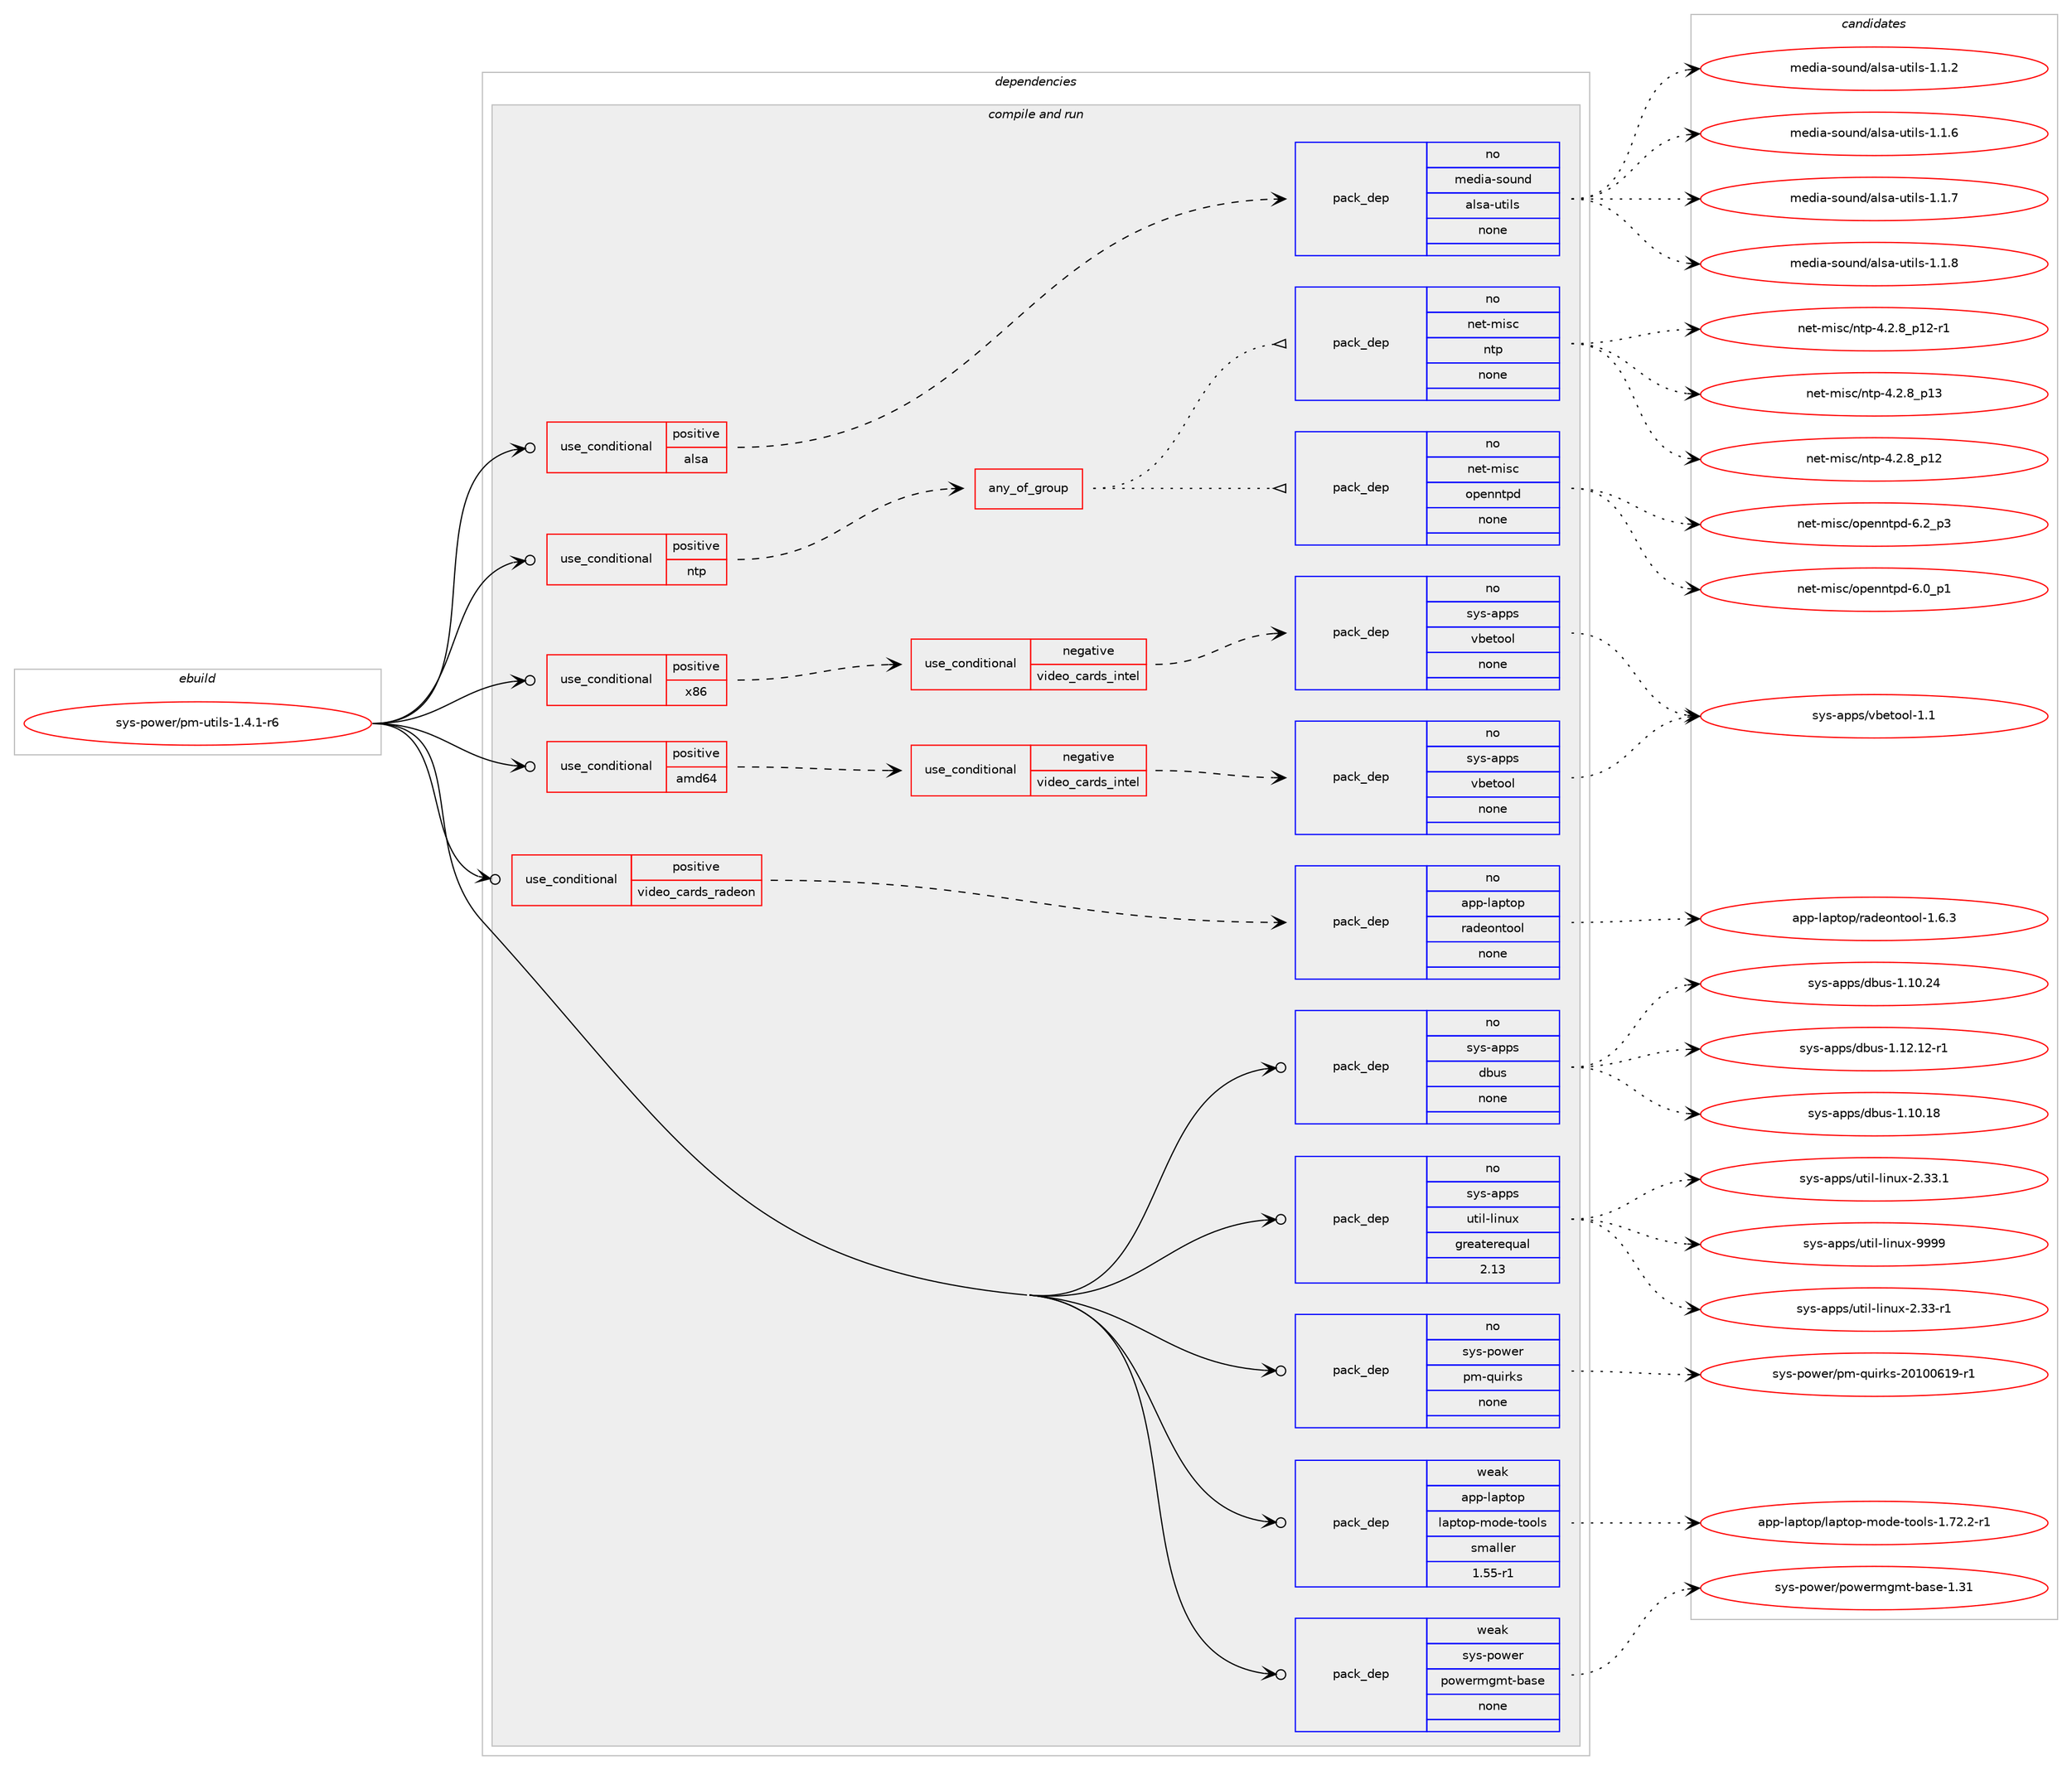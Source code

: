 digraph prolog {

# *************
# Graph options
# *************

newrank=true;
concentrate=true;
compound=true;
graph [rankdir=LR,fontname=Helvetica,fontsize=10,ranksep=1.5];#, ranksep=2.5, nodesep=0.2];
edge  [arrowhead=vee];
node  [fontname=Helvetica,fontsize=10];

# **********
# The ebuild
# **********

subgraph cluster_leftcol {
color=gray;
rank=same;
label=<<i>ebuild</i>>;
id [label="sys-power/pm-utils-1.4.1-r6", color=red, width=4, href="../sys-power/pm-utils-1.4.1-r6.svg"];
}

# ****************
# The dependencies
# ****************

subgraph cluster_midcol {
color=gray;
label=<<i>dependencies</i>>;
subgraph cluster_compile {
fillcolor="#eeeeee";
style=filled;
label=<<i>compile</i>>;
}
subgraph cluster_compileandrun {
fillcolor="#eeeeee";
style=filled;
label=<<i>compile and run</i>>;
subgraph cond462353 {
dependency1739880 [label=<<TABLE BORDER="0" CELLBORDER="1" CELLSPACING="0" CELLPADDING="4"><TR><TD ROWSPAN="3" CELLPADDING="10">use_conditional</TD></TR><TR><TD>positive</TD></TR><TR><TD>alsa</TD></TR></TABLE>>, shape=none, color=red];
subgraph pack1248774 {
dependency1739881 [label=<<TABLE BORDER="0" CELLBORDER="1" CELLSPACING="0" CELLPADDING="4" WIDTH="220"><TR><TD ROWSPAN="6" CELLPADDING="30">pack_dep</TD></TR><TR><TD WIDTH="110">no</TD></TR><TR><TD>media-sound</TD></TR><TR><TD>alsa-utils</TD></TR><TR><TD>none</TD></TR><TR><TD></TD></TR></TABLE>>, shape=none, color=blue];
}
dependency1739880:e -> dependency1739881:w [weight=20,style="dashed",arrowhead="vee"];
}
id:e -> dependency1739880:w [weight=20,style="solid",arrowhead="odotvee"];
subgraph cond462354 {
dependency1739882 [label=<<TABLE BORDER="0" CELLBORDER="1" CELLSPACING="0" CELLPADDING="4"><TR><TD ROWSPAN="3" CELLPADDING="10">use_conditional</TD></TR><TR><TD>positive</TD></TR><TR><TD>amd64</TD></TR></TABLE>>, shape=none, color=red];
subgraph cond462355 {
dependency1739883 [label=<<TABLE BORDER="0" CELLBORDER="1" CELLSPACING="0" CELLPADDING="4"><TR><TD ROWSPAN="3" CELLPADDING="10">use_conditional</TD></TR><TR><TD>negative</TD></TR><TR><TD>video_cards_intel</TD></TR></TABLE>>, shape=none, color=red];
subgraph pack1248775 {
dependency1739884 [label=<<TABLE BORDER="0" CELLBORDER="1" CELLSPACING="0" CELLPADDING="4" WIDTH="220"><TR><TD ROWSPAN="6" CELLPADDING="30">pack_dep</TD></TR><TR><TD WIDTH="110">no</TD></TR><TR><TD>sys-apps</TD></TR><TR><TD>vbetool</TD></TR><TR><TD>none</TD></TR><TR><TD></TD></TR></TABLE>>, shape=none, color=blue];
}
dependency1739883:e -> dependency1739884:w [weight=20,style="dashed",arrowhead="vee"];
}
dependency1739882:e -> dependency1739883:w [weight=20,style="dashed",arrowhead="vee"];
}
id:e -> dependency1739882:w [weight=20,style="solid",arrowhead="odotvee"];
subgraph cond462356 {
dependency1739885 [label=<<TABLE BORDER="0" CELLBORDER="1" CELLSPACING="0" CELLPADDING="4"><TR><TD ROWSPAN="3" CELLPADDING="10">use_conditional</TD></TR><TR><TD>positive</TD></TR><TR><TD>ntp</TD></TR></TABLE>>, shape=none, color=red];
subgraph any27761 {
dependency1739886 [label=<<TABLE BORDER="0" CELLBORDER="1" CELLSPACING="0" CELLPADDING="4"><TR><TD CELLPADDING="10">any_of_group</TD></TR></TABLE>>, shape=none, color=red];subgraph pack1248776 {
dependency1739887 [label=<<TABLE BORDER="0" CELLBORDER="1" CELLSPACING="0" CELLPADDING="4" WIDTH="220"><TR><TD ROWSPAN="6" CELLPADDING="30">pack_dep</TD></TR><TR><TD WIDTH="110">no</TD></TR><TR><TD>net-misc</TD></TR><TR><TD>ntp</TD></TR><TR><TD>none</TD></TR><TR><TD></TD></TR></TABLE>>, shape=none, color=blue];
}
dependency1739886:e -> dependency1739887:w [weight=20,style="dotted",arrowhead="oinv"];
subgraph pack1248777 {
dependency1739888 [label=<<TABLE BORDER="0" CELLBORDER="1" CELLSPACING="0" CELLPADDING="4" WIDTH="220"><TR><TD ROWSPAN="6" CELLPADDING="30">pack_dep</TD></TR><TR><TD WIDTH="110">no</TD></TR><TR><TD>net-misc</TD></TR><TR><TD>openntpd</TD></TR><TR><TD>none</TD></TR><TR><TD></TD></TR></TABLE>>, shape=none, color=blue];
}
dependency1739886:e -> dependency1739888:w [weight=20,style="dotted",arrowhead="oinv"];
}
dependency1739885:e -> dependency1739886:w [weight=20,style="dashed",arrowhead="vee"];
}
id:e -> dependency1739885:w [weight=20,style="solid",arrowhead="odotvee"];
subgraph cond462357 {
dependency1739889 [label=<<TABLE BORDER="0" CELLBORDER="1" CELLSPACING="0" CELLPADDING="4"><TR><TD ROWSPAN="3" CELLPADDING="10">use_conditional</TD></TR><TR><TD>positive</TD></TR><TR><TD>video_cards_radeon</TD></TR></TABLE>>, shape=none, color=red];
subgraph pack1248778 {
dependency1739890 [label=<<TABLE BORDER="0" CELLBORDER="1" CELLSPACING="0" CELLPADDING="4" WIDTH="220"><TR><TD ROWSPAN="6" CELLPADDING="30">pack_dep</TD></TR><TR><TD WIDTH="110">no</TD></TR><TR><TD>app-laptop</TD></TR><TR><TD>radeontool</TD></TR><TR><TD>none</TD></TR><TR><TD></TD></TR></TABLE>>, shape=none, color=blue];
}
dependency1739889:e -> dependency1739890:w [weight=20,style="dashed",arrowhead="vee"];
}
id:e -> dependency1739889:w [weight=20,style="solid",arrowhead="odotvee"];
subgraph cond462358 {
dependency1739891 [label=<<TABLE BORDER="0" CELLBORDER="1" CELLSPACING="0" CELLPADDING="4"><TR><TD ROWSPAN="3" CELLPADDING="10">use_conditional</TD></TR><TR><TD>positive</TD></TR><TR><TD>x86</TD></TR></TABLE>>, shape=none, color=red];
subgraph cond462359 {
dependency1739892 [label=<<TABLE BORDER="0" CELLBORDER="1" CELLSPACING="0" CELLPADDING="4"><TR><TD ROWSPAN="3" CELLPADDING="10">use_conditional</TD></TR><TR><TD>negative</TD></TR><TR><TD>video_cards_intel</TD></TR></TABLE>>, shape=none, color=red];
subgraph pack1248779 {
dependency1739893 [label=<<TABLE BORDER="0" CELLBORDER="1" CELLSPACING="0" CELLPADDING="4" WIDTH="220"><TR><TD ROWSPAN="6" CELLPADDING="30">pack_dep</TD></TR><TR><TD WIDTH="110">no</TD></TR><TR><TD>sys-apps</TD></TR><TR><TD>vbetool</TD></TR><TR><TD>none</TD></TR><TR><TD></TD></TR></TABLE>>, shape=none, color=blue];
}
dependency1739892:e -> dependency1739893:w [weight=20,style="dashed",arrowhead="vee"];
}
dependency1739891:e -> dependency1739892:w [weight=20,style="dashed",arrowhead="vee"];
}
id:e -> dependency1739891:w [weight=20,style="solid",arrowhead="odotvee"];
subgraph pack1248780 {
dependency1739894 [label=<<TABLE BORDER="0" CELLBORDER="1" CELLSPACING="0" CELLPADDING="4" WIDTH="220"><TR><TD ROWSPAN="6" CELLPADDING="30">pack_dep</TD></TR><TR><TD WIDTH="110">no</TD></TR><TR><TD>sys-apps</TD></TR><TR><TD>dbus</TD></TR><TR><TD>none</TD></TR><TR><TD></TD></TR></TABLE>>, shape=none, color=blue];
}
id:e -> dependency1739894:w [weight=20,style="solid",arrowhead="odotvee"];
subgraph pack1248781 {
dependency1739895 [label=<<TABLE BORDER="0" CELLBORDER="1" CELLSPACING="0" CELLPADDING="4" WIDTH="220"><TR><TD ROWSPAN="6" CELLPADDING="30">pack_dep</TD></TR><TR><TD WIDTH="110">no</TD></TR><TR><TD>sys-apps</TD></TR><TR><TD>util-linux</TD></TR><TR><TD>greaterequal</TD></TR><TR><TD>2.13</TD></TR></TABLE>>, shape=none, color=blue];
}
id:e -> dependency1739895:w [weight=20,style="solid",arrowhead="odotvee"];
subgraph pack1248782 {
dependency1739896 [label=<<TABLE BORDER="0" CELLBORDER="1" CELLSPACING="0" CELLPADDING="4" WIDTH="220"><TR><TD ROWSPAN="6" CELLPADDING="30">pack_dep</TD></TR><TR><TD WIDTH="110">no</TD></TR><TR><TD>sys-power</TD></TR><TR><TD>pm-quirks</TD></TR><TR><TD>none</TD></TR><TR><TD></TD></TR></TABLE>>, shape=none, color=blue];
}
id:e -> dependency1739896:w [weight=20,style="solid",arrowhead="odotvee"];
subgraph pack1248783 {
dependency1739897 [label=<<TABLE BORDER="0" CELLBORDER="1" CELLSPACING="0" CELLPADDING="4" WIDTH="220"><TR><TD ROWSPAN="6" CELLPADDING="30">pack_dep</TD></TR><TR><TD WIDTH="110">weak</TD></TR><TR><TD>app-laptop</TD></TR><TR><TD>laptop-mode-tools</TD></TR><TR><TD>smaller</TD></TR><TR><TD>1.55-r1</TD></TR></TABLE>>, shape=none, color=blue];
}
id:e -> dependency1739897:w [weight=20,style="solid",arrowhead="odotvee"];
subgraph pack1248784 {
dependency1739898 [label=<<TABLE BORDER="0" CELLBORDER="1" CELLSPACING="0" CELLPADDING="4" WIDTH="220"><TR><TD ROWSPAN="6" CELLPADDING="30">pack_dep</TD></TR><TR><TD WIDTH="110">weak</TD></TR><TR><TD>sys-power</TD></TR><TR><TD>powermgmt-base</TD></TR><TR><TD>none</TD></TR><TR><TD></TD></TR></TABLE>>, shape=none, color=blue];
}
id:e -> dependency1739898:w [weight=20,style="solid",arrowhead="odotvee"];
}
subgraph cluster_run {
fillcolor="#eeeeee";
style=filled;
label=<<i>run</i>>;
}
}

# **************
# The candidates
# **************

subgraph cluster_choices {
rank=same;
color=gray;
label=<<i>candidates</i>>;

subgraph choice1248774 {
color=black;
nodesep=1;
choice109101100105974511511111711010047971081159745117116105108115454946494650 [label="media-sound/alsa-utils-1.1.2", color=red, width=4,href="../media-sound/alsa-utils-1.1.2.svg"];
choice109101100105974511511111711010047971081159745117116105108115454946494654 [label="media-sound/alsa-utils-1.1.6", color=red, width=4,href="../media-sound/alsa-utils-1.1.6.svg"];
choice109101100105974511511111711010047971081159745117116105108115454946494655 [label="media-sound/alsa-utils-1.1.7", color=red, width=4,href="../media-sound/alsa-utils-1.1.7.svg"];
choice109101100105974511511111711010047971081159745117116105108115454946494656 [label="media-sound/alsa-utils-1.1.8", color=red, width=4,href="../media-sound/alsa-utils-1.1.8.svg"];
dependency1739881:e -> choice109101100105974511511111711010047971081159745117116105108115454946494650:w [style=dotted,weight="100"];
dependency1739881:e -> choice109101100105974511511111711010047971081159745117116105108115454946494654:w [style=dotted,weight="100"];
dependency1739881:e -> choice109101100105974511511111711010047971081159745117116105108115454946494655:w [style=dotted,weight="100"];
dependency1739881:e -> choice109101100105974511511111711010047971081159745117116105108115454946494656:w [style=dotted,weight="100"];
}
subgraph choice1248775 {
color=black;
nodesep=1;
choice1151211154597112112115471189810111611111110845494649 [label="sys-apps/vbetool-1.1", color=red, width=4,href="../sys-apps/vbetool-1.1.svg"];
dependency1739884:e -> choice1151211154597112112115471189810111611111110845494649:w [style=dotted,weight="100"];
}
subgraph choice1248776 {
color=black;
nodesep=1;
choice110101116451091051159947110116112455246504656951124950 [label="net-misc/ntp-4.2.8_p12", color=red, width=4,href="../net-misc/ntp-4.2.8_p12.svg"];
choice1101011164510910511599471101161124552465046569511249504511449 [label="net-misc/ntp-4.2.8_p12-r1", color=red, width=4,href="../net-misc/ntp-4.2.8_p12-r1.svg"];
choice110101116451091051159947110116112455246504656951124951 [label="net-misc/ntp-4.2.8_p13", color=red, width=4,href="../net-misc/ntp-4.2.8_p13.svg"];
dependency1739887:e -> choice110101116451091051159947110116112455246504656951124950:w [style=dotted,weight="100"];
dependency1739887:e -> choice1101011164510910511599471101161124552465046569511249504511449:w [style=dotted,weight="100"];
dependency1739887:e -> choice110101116451091051159947110116112455246504656951124951:w [style=dotted,weight="100"];
}
subgraph choice1248777 {
color=black;
nodesep=1;
choice110101116451091051159947111112101110110116112100455446489511249 [label="net-misc/openntpd-6.0_p1", color=red, width=4,href="../net-misc/openntpd-6.0_p1.svg"];
choice110101116451091051159947111112101110110116112100455446509511251 [label="net-misc/openntpd-6.2_p3", color=red, width=4,href="../net-misc/openntpd-6.2_p3.svg"];
dependency1739888:e -> choice110101116451091051159947111112101110110116112100455446489511249:w [style=dotted,weight="100"];
dependency1739888:e -> choice110101116451091051159947111112101110110116112100455446509511251:w [style=dotted,weight="100"];
}
subgraph choice1248778 {
color=black;
nodesep=1;
choice9711211245108971121161111124711497100101111110116111111108454946544651 [label="app-laptop/radeontool-1.6.3", color=red, width=4,href="../app-laptop/radeontool-1.6.3.svg"];
dependency1739890:e -> choice9711211245108971121161111124711497100101111110116111111108454946544651:w [style=dotted,weight="100"];
}
subgraph choice1248779 {
color=black;
nodesep=1;
choice1151211154597112112115471189810111611111110845494649 [label="sys-apps/vbetool-1.1", color=red, width=4,href="../sys-apps/vbetool-1.1.svg"];
dependency1739893:e -> choice1151211154597112112115471189810111611111110845494649:w [style=dotted,weight="100"];
}
subgraph choice1248780 {
color=black;
nodesep=1;
choice115121115459711211211547100981171154549464948464956 [label="sys-apps/dbus-1.10.18", color=red, width=4,href="../sys-apps/dbus-1.10.18.svg"];
choice115121115459711211211547100981171154549464948465052 [label="sys-apps/dbus-1.10.24", color=red, width=4,href="../sys-apps/dbus-1.10.24.svg"];
choice1151211154597112112115471009811711545494649504649504511449 [label="sys-apps/dbus-1.12.12-r1", color=red, width=4,href="../sys-apps/dbus-1.12.12-r1.svg"];
dependency1739894:e -> choice115121115459711211211547100981171154549464948464956:w [style=dotted,weight="100"];
dependency1739894:e -> choice115121115459711211211547100981171154549464948465052:w [style=dotted,weight="100"];
dependency1739894:e -> choice1151211154597112112115471009811711545494649504649504511449:w [style=dotted,weight="100"];
}
subgraph choice1248781 {
color=black;
nodesep=1;
choice1151211154597112112115471171161051084510810511011712045504651514511449 [label="sys-apps/util-linux-2.33-r1", color=red, width=4,href="../sys-apps/util-linux-2.33-r1.svg"];
choice1151211154597112112115471171161051084510810511011712045504651514649 [label="sys-apps/util-linux-2.33.1", color=red, width=4,href="../sys-apps/util-linux-2.33.1.svg"];
choice115121115459711211211547117116105108451081051101171204557575757 [label="sys-apps/util-linux-9999", color=red, width=4,href="../sys-apps/util-linux-9999.svg"];
dependency1739895:e -> choice1151211154597112112115471171161051084510810511011712045504651514511449:w [style=dotted,weight="100"];
dependency1739895:e -> choice1151211154597112112115471171161051084510810511011712045504651514649:w [style=dotted,weight="100"];
dependency1739895:e -> choice115121115459711211211547117116105108451081051101171204557575757:w [style=dotted,weight="100"];
}
subgraph choice1248782 {
color=black;
nodesep=1;
choice1151211154511211111910111447112109451131171051141071154550484948485449574511449 [label="sys-power/pm-quirks-20100619-r1", color=red, width=4,href="../sys-power/pm-quirks-20100619-r1.svg"];
dependency1739896:e -> choice1151211154511211111910111447112109451131171051141071154550484948485449574511449:w [style=dotted,weight="100"];
}
subgraph choice1248783 {
color=black;
nodesep=1;
choice97112112451089711211611111247108971121161111124510911110010145116111111108115454946555046504511449 [label="app-laptop/laptop-mode-tools-1.72.2-r1", color=red, width=4,href="../app-laptop/laptop-mode-tools-1.72.2-r1.svg"];
dependency1739897:e -> choice97112112451089711211611111247108971121161111124510911110010145116111111108115454946555046504511449:w [style=dotted,weight="100"];
}
subgraph choice1248784 {
color=black;
nodesep=1;
choice11512111545112111119101114471121111191011141091031091164598971151014549465149 [label="sys-power/powermgmt-base-1.31", color=red, width=4,href="../sys-power/powermgmt-base-1.31.svg"];
dependency1739898:e -> choice11512111545112111119101114471121111191011141091031091164598971151014549465149:w [style=dotted,weight="100"];
}
}

}
